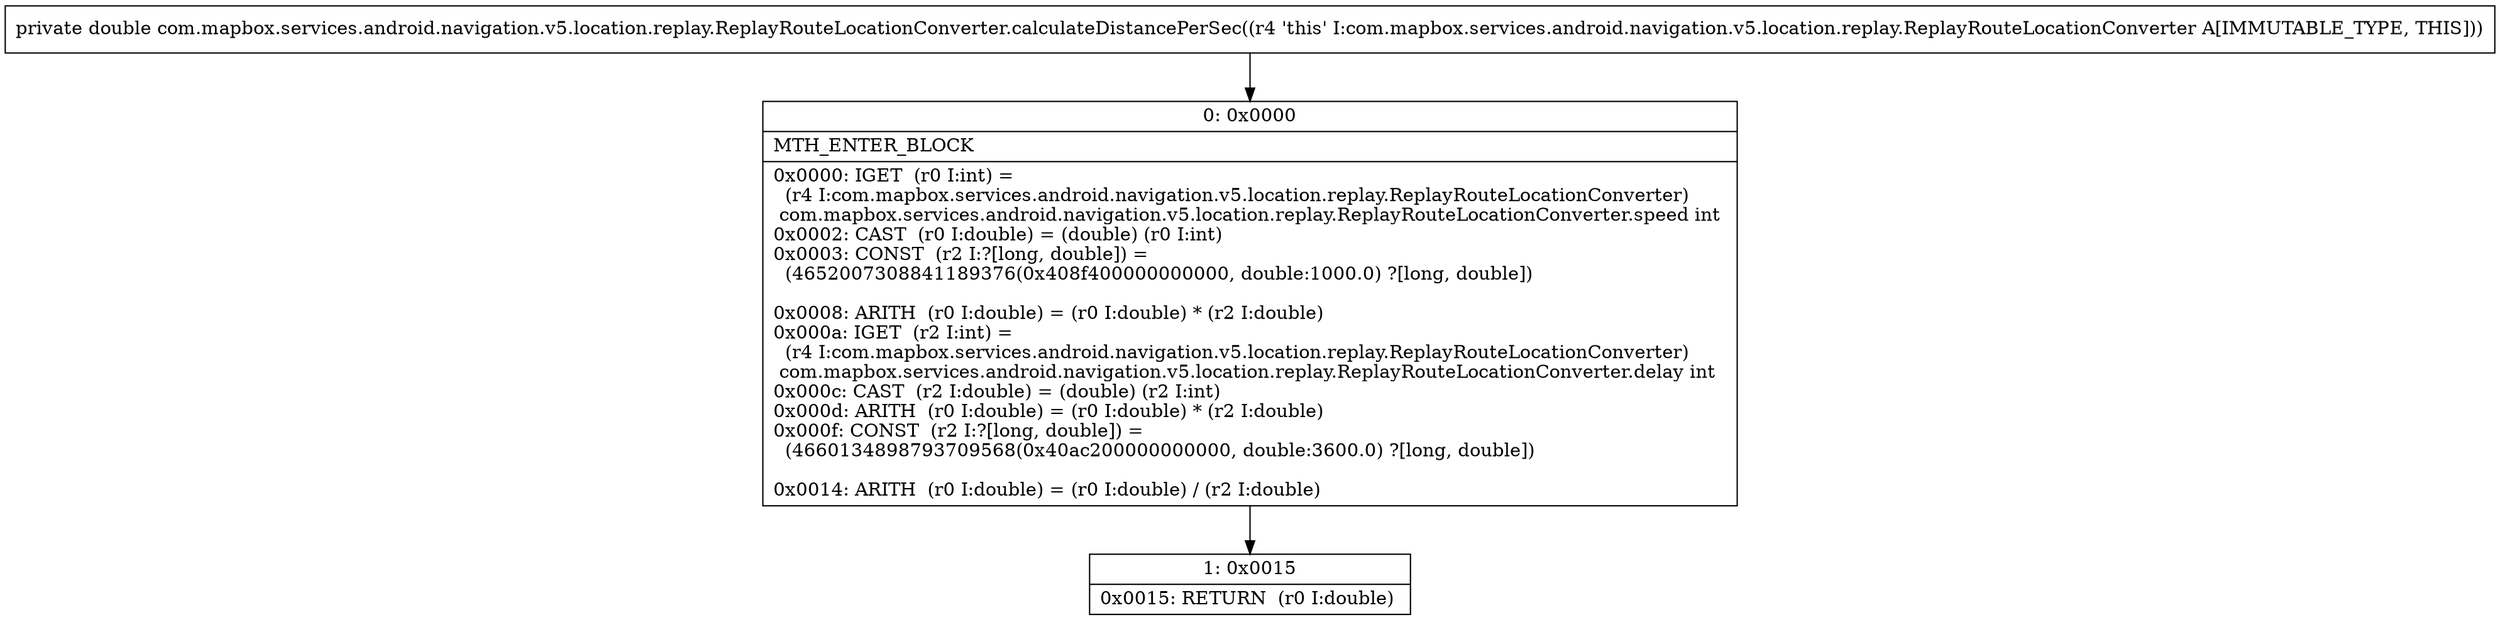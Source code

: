 digraph "CFG forcom.mapbox.services.android.navigation.v5.location.replay.ReplayRouteLocationConverter.calculateDistancePerSec()D" {
Node_0 [shape=record,label="{0\:\ 0x0000|MTH_ENTER_BLOCK\l|0x0000: IGET  (r0 I:int) = \l  (r4 I:com.mapbox.services.android.navigation.v5.location.replay.ReplayRouteLocationConverter)\l com.mapbox.services.android.navigation.v5.location.replay.ReplayRouteLocationConverter.speed int \l0x0002: CAST  (r0 I:double) = (double) (r0 I:int) \l0x0003: CONST  (r2 I:?[long, double]) = \l  (4652007308841189376(0x408f400000000000, double:1000.0) ?[long, double])\l \l0x0008: ARITH  (r0 I:double) = (r0 I:double) * (r2 I:double) \l0x000a: IGET  (r2 I:int) = \l  (r4 I:com.mapbox.services.android.navigation.v5.location.replay.ReplayRouteLocationConverter)\l com.mapbox.services.android.navigation.v5.location.replay.ReplayRouteLocationConverter.delay int \l0x000c: CAST  (r2 I:double) = (double) (r2 I:int) \l0x000d: ARITH  (r0 I:double) = (r0 I:double) * (r2 I:double) \l0x000f: CONST  (r2 I:?[long, double]) = \l  (4660134898793709568(0x40ac200000000000, double:3600.0) ?[long, double])\l \l0x0014: ARITH  (r0 I:double) = (r0 I:double) \/ (r2 I:double) \l}"];
Node_1 [shape=record,label="{1\:\ 0x0015|0x0015: RETURN  (r0 I:double) \l}"];
MethodNode[shape=record,label="{private double com.mapbox.services.android.navigation.v5.location.replay.ReplayRouteLocationConverter.calculateDistancePerSec((r4 'this' I:com.mapbox.services.android.navigation.v5.location.replay.ReplayRouteLocationConverter A[IMMUTABLE_TYPE, THIS])) }"];
MethodNode -> Node_0;
Node_0 -> Node_1;
}

